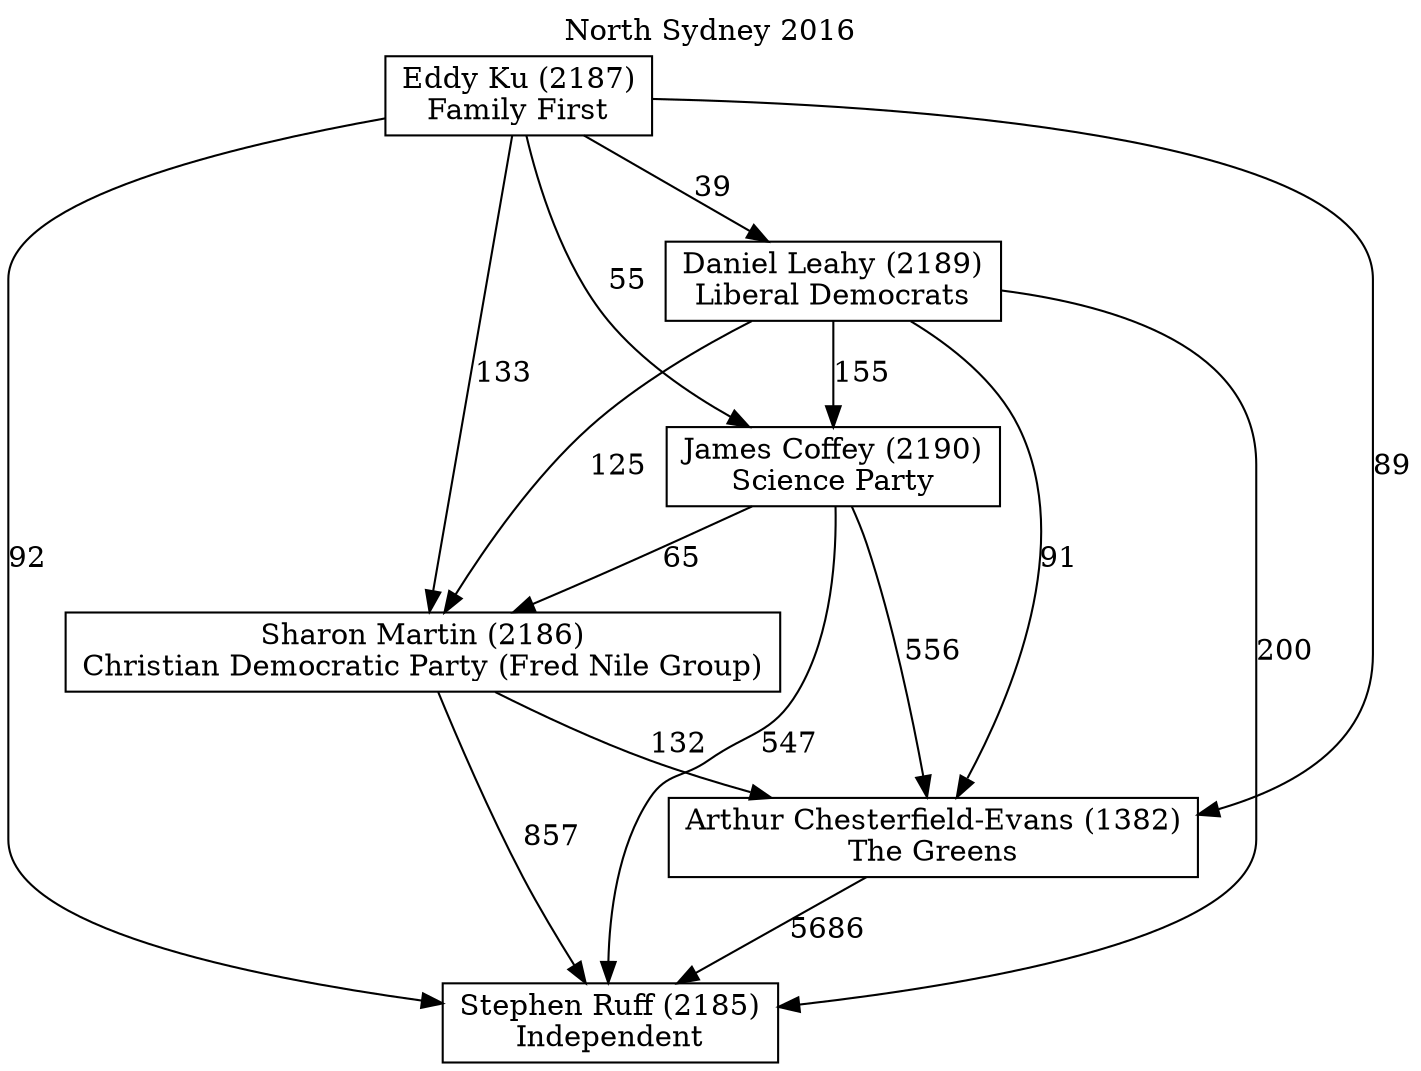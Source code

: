 // House preference flow
digraph "Stephen Ruff (2185)_North Sydney_2016" {
	graph [label="North Sydney 2016" labelloc=t mclimit=10]
	node [shape=box]
	"Stephen Ruff (2185)" [label="Stephen Ruff (2185)
Independent"]
	"Arthur Chesterfield-Evans (1382)" [label="Arthur Chesterfield-Evans (1382)
The Greens"]
	"Sharon Martin (2186)" [label="Sharon Martin (2186)
Christian Democratic Party (Fred Nile Group)"]
	"James Coffey (2190)" [label="James Coffey (2190)
Science Party"]
	"Daniel Leahy (2189)" [label="Daniel Leahy (2189)
Liberal Democrats"]
	"Eddy Ku (2187)" [label="Eddy Ku (2187)
Family First"]
	"Arthur Chesterfield-Evans (1382)" -> "Stephen Ruff (2185)" [label=5686]
	"Sharon Martin (2186)" -> "Arthur Chesterfield-Evans (1382)" [label=132]
	"James Coffey (2190)" -> "Sharon Martin (2186)" [label=65]
	"Daniel Leahy (2189)" -> "James Coffey (2190)" [label=155]
	"Eddy Ku (2187)" -> "Daniel Leahy (2189)" [label=39]
	"Sharon Martin (2186)" -> "Stephen Ruff (2185)" [label=857]
	"James Coffey (2190)" -> "Stephen Ruff (2185)" [label=547]
	"Daniel Leahy (2189)" -> "Stephen Ruff (2185)" [label=200]
	"Eddy Ku (2187)" -> "Stephen Ruff (2185)" [label=92]
	"Eddy Ku (2187)" -> "James Coffey (2190)" [label=55]
	"Daniel Leahy (2189)" -> "Sharon Martin (2186)" [label=125]
	"Eddy Ku (2187)" -> "Sharon Martin (2186)" [label=133]
	"James Coffey (2190)" -> "Arthur Chesterfield-Evans (1382)" [label=556]
	"Daniel Leahy (2189)" -> "Arthur Chesterfield-Evans (1382)" [label=91]
	"Eddy Ku (2187)" -> "Arthur Chesterfield-Evans (1382)" [label=89]
}
